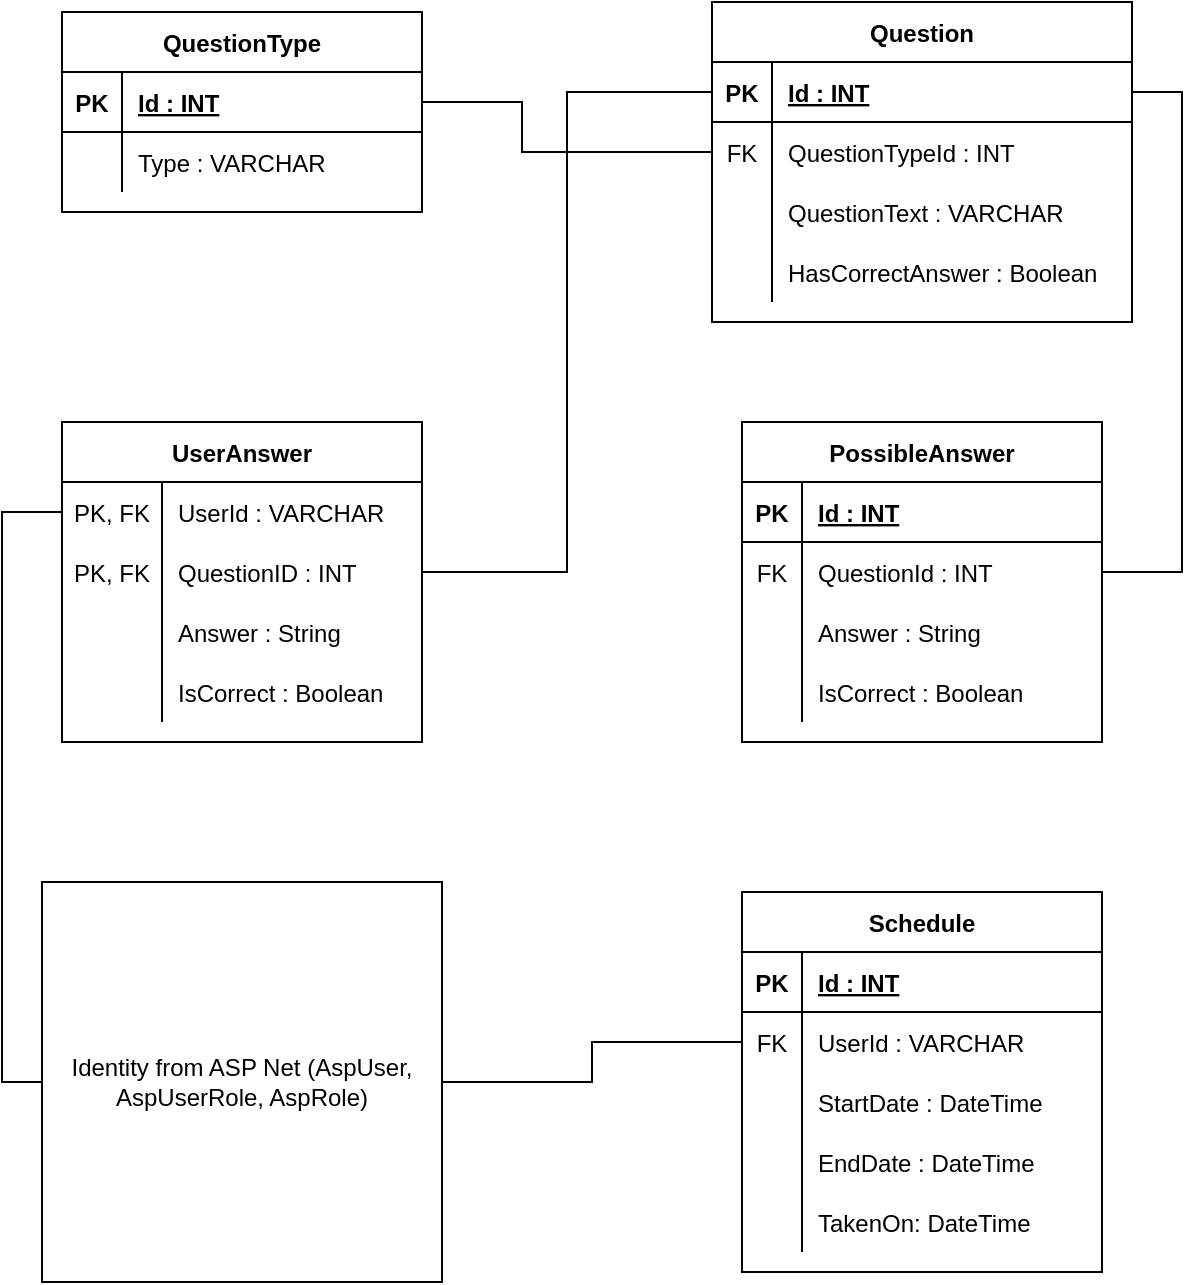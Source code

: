 <mxfile version="14.7.6" type="device"><diagram id="nD5CA9Jb3FUkpppxnkNq" name="Page-1"><mxGraphModel dx="1185" dy="662" grid="1" gridSize="10" guides="1" tooltips="1" connect="1" arrows="1" fold="1" page="1" pageScale="1" pageWidth="827" pageHeight="1169" math="0" shadow="0"><root><mxCell id="0"/><mxCell id="1" parent="0"/><mxCell id="KS8z2RFX8K7dK5yXxA58-14" value="Question" style="shape=table;startSize=30;container=1;collapsible=1;childLayout=tableLayout;fixedRows=1;rowLines=0;fontStyle=1;align=center;resizeLast=1;" parent="1" vertex="1"><mxGeometry x="405" y="110" width="210" height="160" as="geometry"/></mxCell><mxCell id="KS8z2RFX8K7dK5yXxA58-15" value="" style="shape=partialRectangle;collapsible=0;dropTarget=0;pointerEvents=0;fillColor=none;top=0;left=0;bottom=1;right=0;points=[[0,0.5],[1,0.5]];portConstraint=eastwest;" parent="KS8z2RFX8K7dK5yXxA58-14" vertex="1"><mxGeometry y="30" width="210" height="30" as="geometry"/></mxCell><mxCell id="KS8z2RFX8K7dK5yXxA58-16" value="PK" style="shape=partialRectangle;connectable=0;fillColor=none;top=0;left=0;bottom=0;right=0;fontStyle=1;overflow=hidden;" parent="KS8z2RFX8K7dK5yXxA58-15" vertex="1"><mxGeometry width="30" height="30" as="geometry"/></mxCell><mxCell id="KS8z2RFX8K7dK5yXxA58-17" value="Id : INT" style="shape=partialRectangle;connectable=0;fillColor=none;top=0;left=0;bottom=0;right=0;align=left;spacingLeft=6;fontStyle=5;overflow=hidden;" parent="KS8z2RFX8K7dK5yXxA58-15" vertex="1"><mxGeometry x="30" width="180" height="30" as="geometry"/></mxCell><mxCell id="KS8z2RFX8K7dK5yXxA58-60" value="" style="shape=partialRectangle;collapsible=0;dropTarget=0;pointerEvents=0;fillColor=none;top=0;left=0;bottom=0;right=0;points=[[0,0.5],[1,0.5]];portConstraint=eastwest;" parent="KS8z2RFX8K7dK5yXxA58-14" vertex="1"><mxGeometry y="60" width="210" height="30" as="geometry"/></mxCell><mxCell id="KS8z2RFX8K7dK5yXxA58-61" value="FK" style="shape=partialRectangle;connectable=0;fillColor=none;top=0;left=0;bottom=0;right=0;editable=1;overflow=hidden;" parent="KS8z2RFX8K7dK5yXxA58-60" vertex="1"><mxGeometry width="30" height="30" as="geometry"/></mxCell><mxCell id="KS8z2RFX8K7dK5yXxA58-62" value="QuestionTypeId : INT" style="shape=partialRectangle;connectable=0;fillColor=none;top=0;left=0;bottom=0;right=0;align=left;spacingLeft=6;overflow=hidden;" parent="KS8z2RFX8K7dK5yXxA58-60" vertex="1"><mxGeometry x="30" width="180" height="30" as="geometry"/></mxCell><mxCell id="KS8z2RFX8K7dK5yXxA58-18" value="" style="shape=partialRectangle;collapsible=0;dropTarget=0;pointerEvents=0;fillColor=none;top=0;left=0;bottom=0;right=0;points=[[0,0.5],[1,0.5]];portConstraint=eastwest;" parent="KS8z2RFX8K7dK5yXxA58-14" vertex="1"><mxGeometry y="90" width="210" height="30" as="geometry"/></mxCell><mxCell id="KS8z2RFX8K7dK5yXxA58-19" value="" style="shape=partialRectangle;connectable=0;fillColor=none;top=0;left=0;bottom=0;right=0;editable=1;overflow=hidden;" parent="KS8z2RFX8K7dK5yXxA58-18" vertex="1"><mxGeometry width="30" height="30" as="geometry"/></mxCell><mxCell id="KS8z2RFX8K7dK5yXxA58-20" value="QuestionText : VARCHAR" style="shape=partialRectangle;connectable=0;fillColor=none;top=0;left=0;bottom=0;right=0;align=left;spacingLeft=6;overflow=hidden;" parent="KS8z2RFX8K7dK5yXxA58-18" vertex="1"><mxGeometry x="30" width="180" height="30" as="geometry"/></mxCell><mxCell id="KS8z2RFX8K7dK5yXxA58-89" value="" style="shape=partialRectangle;collapsible=0;dropTarget=0;pointerEvents=0;fillColor=none;top=0;left=0;bottom=0;right=0;points=[[0,0.5],[1,0.5]];portConstraint=eastwest;" parent="KS8z2RFX8K7dK5yXxA58-14" vertex="1"><mxGeometry y="120" width="210" height="30" as="geometry"/></mxCell><mxCell id="KS8z2RFX8K7dK5yXxA58-90" value="" style="shape=partialRectangle;connectable=0;fillColor=none;top=0;left=0;bottom=0;right=0;editable=1;overflow=hidden;" parent="KS8z2RFX8K7dK5yXxA58-89" vertex="1"><mxGeometry width="30" height="30" as="geometry"/></mxCell><mxCell id="KS8z2RFX8K7dK5yXxA58-91" value="HasCorrectAnswer : Boolean" style="shape=partialRectangle;connectable=0;fillColor=none;top=0;left=0;bottom=0;right=0;align=left;spacingLeft=6;overflow=hidden;" parent="KS8z2RFX8K7dK5yXxA58-89" vertex="1"><mxGeometry x="30" width="180" height="30" as="geometry"/></mxCell><mxCell id="KS8z2RFX8K7dK5yXxA58-27" value="PossibleAnswer" style="shape=table;startSize=30;container=1;collapsible=1;childLayout=tableLayout;fixedRows=1;rowLines=0;fontStyle=1;align=center;resizeLast=1;" parent="1" vertex="1"><mxGeometry x="420" y="320" width="180" height="160" as="geometry"/></mxCell><mxCell id="KS8z2RFX8K7dK5yXxA58-28" value="" style="shape=partialRectangle;collapsible=0;dropTarget=0;pointerEvents=0;fillColor=none;top=0;left=0;bottom=1;right=0;points=[[0,0.5],[1,0.5]];portConstraint=eastwest;" parent="KS8z2RFX8K7dK5yXxA58-27" vertex="1"><mxGeometry y="30" width="180" height="30" as="geometry"/></mxCell><mxCell id="KS8z2RFX8K7dK5yXxA58-29" value="PK" style="shape=partialRectangle;connectable=0;fillColor=none;top=0;left=0;bottom=0;right=0;fontStyle=1;overflow=hidden;" parent="KS8z2RFX8K7dK5yXxA58-28" vertex="1"><mxGeometry width="30" height="30" as="geometry"/></mxCell><mxCell id="KS8z2RFX8K7dK5yXxA58-30" value="Id : INT" style="shape=partialRectangle;connectable=0;fillColor=none;top=0;left=0;bottom=0;right=0;align=left;spacingLeft=6;fontStyle=5;overflow=hidden;" parent="KS8z2RFX8K7dK5yXxA58-28" vertex="1"><mxGeometry x="30" width="150" height="30" as="geometry"/></mxCell><mxCell id="KS8z2RFX8K7dK5yXxA58-31" value="" style="shape=partialRectangle;collapsible=0;dropTarget=0;pointerEvents=0;fillColor=none;top=0;left=0;bottom=0;right=0;points=[[0,0.5],[1,0.5]];portConstraint=eastwest;" parent="KS8z2RFX8K7dK5yXxA58-27" vertex="1"><mxGeometry y="60" width="180" height="30" as="geometry"/></mxCell><mxCell id="KS8z2RFX8K7dK5yXxA58-32" value="FK" style="shape=partialRectangle;connectable=0;fillColor=none;top=0;left=0;bottom=0;right=0;editable=1;overflow=hidden;" parent="KS8z2RFX8K7dK5yXxA58-31" vertex="1"><mxGeometry width="30" height="30" as="geometry"/></mxCell><mxCell id="KS8z2RFX8K7dK5yXxA58-33" value="QuestionId : INT" style="shape=partialRectangle;connectable=0;fillColor=none;top=0;left=0;bottom=0;right=0;align=left;spacingLeft=6;overflow=hidden;" parent="KS8z2RFX8K7dK5yXxA58-31" vertex="1"><mxGeometry x="30" width="150" height="30" as="geometry"/></mxCell><mxCell id="KS8z2RFX8K7dK5yXxA58-37" value="" style="shape=partialRectangle;collapsible=0;dropTarget=0;pointerEvents=0;fillColor=none;top=0;left=0;bottom=0;right=0;points=[[0,0.5],[1,0.5]];portConstraint=eastwest;" parent="KS8z2RFX8K7dK5yXxA58-27" vertex="1"><mxGeometry y="90" width="180" height="30" as="geometry"/></mxCell><mxCell id="KS8z2RFX8K7dK5yXxA58-38" value="" style="shape=partialRectangle;connectable=0;fillColor=none;top=0;left=0;bottom=0;right=0;editable=1;overflow=hidden;" parent="KS8z2RFX8K7dK5yXxA58-37" vertex="1"><mxGeometry width="30" height="30" as="geometry"/></mxCell><mxCell id="KS8z2RFX8K7dK5yXxA58-39" value="Answer : String" style="shape=partialRectangle;connectable=0;fillColor=none;top=0;left=0;bottom=0;right=0;align=left;spacingLeft=6;overflow=hidden;" parent="KS8z2RFX8K7dK5yXxA58-37" vertex="1"><mxGeometry x="30" width="150" height="30" as="geometry"/></mxCell><mxCell id="KS8z2RFX8K7dK5yXxA58-68" value="" style="shape=partialRectangle;collapsible=0;dropTarget=0;pointerEvents=0;fillColor=none;top=0;left=0;bottom=0;right=0;points=[[0,0.5],[1,0.5]];portConstraint=eastwest;" parent="KS8z2RFX8K7dK5yXxA58-27" vertex="1"><mxGeometry y="120" width="180" height="30" as="geometry"/></mxCell><mxCell id="KS8z2RFX8K7dK5yXxA58-69" value="" style="shape=partialRectangle;connectable=0;fillColor=none;top=0;left=0;bottom=0;right=0;editable=1;overflow=hidden;" parent="KS8z2RFX8K7dK5yXxA58-68" vertex="1"><mxGeometry width="30" height="30" as="geometry"/></mxCell><mxCell id="KS8z2RFX8K7dK5yXxA58-70" value="IsCorrect : Boolean" style="shape=partialRectangle;connectable=0;fillColor=none;top=0;left=0;bottom=0;right=0;align=left;spacingLeft=6;overflow=hidden;" parent="KS8z2RFX8K7dK5yXxA58-68" vertex="1"><mxGeometry x="30" width="150" height="30" as="geometry"/></mxCell><mxCell id="KS8z2RFX8K7dK5yXxA58-40" value="UserAnswer" style="shape=table;startSize=30;container=1;collapsible=1;childLayout=tableLayout;fixedRows=1;rowLines=0;fontStyle=1;align=center;resizeLast=1;" parent="1" vertex="1"><mxGeometry x="80" y="320" width="180" height="160" as="geometry"/></mxCell><mxCell id="KS8z2RFX8K7dK5yXxA58-44" value="" style="shape=partialRectangle;collapsible=0;dropTarget=0;pointerEvents=0;fillColor=none;top=0;left=0;bottom=0;right=0;points=[[0,0.5],[1,0.5]];portConstraint=eastwest;" parent="KS8z2RFX8K7dK5yXxA58-40" vertex="1"><mxGeometry y="30" width="180" height="30" as="geometry"/></mxCell><mxCell id="KS8z2RFX8K7dK5yXxA58-45" value="PK, FK" style="shape=partialRectangle;connectable=0;fillColor=none;top=0;left=0;bottom=0;right=0;editable=1;overflow=hidden;" parent="KS8z2RFX8K7dK5yXxA58-44" vertex="1"><mxGeometry width="50" height="30" as="geometry"/></mxCell><mxCell id="KS8z2RFX8K7dK5yXxA58-46" value="UserId : VARCHAR" style="shape=partialRectangle;connectable=0;fillColor=none;top=0;left=0;bottom=0;right=0;align=left;spacingLeft=6;overflow=hidden;" parent="KS8z2RFX8K7dK5yXxA58-44" vertex="1"><mxGeometry x="50" width="130" height="30" as="geometry"/></mxCell><mxCell id="KS8z2RFX8K7dK5yXxA58-95" value="" style="shape=partialRectangle;collapsible=0;dropTarget=0;pointerEvents=0;fillColor=none;top=0;left=0;bottom=0;right=0;points=[[0,0.5],[1,0.5]];portConstraint=eastwest;" parent="KS8z2RFX8K7dK5yXxA58-40" vertex="1"><mxGeometry y="60" width="180" height="30" as="geometry"/></mxCell><mxCell id="KS8z2RFX8K7dK5yXxA58-96" value="PK, FK" style="shape=partialRectangle;connectable=0;fillColor=none;top=0;left=0;bottom=0;right=0;editable=1;overflow=hidden;" parent="KS8z2RFX8K7dK5yXxA58-95" vertex="1"><mxGeometry width="50" height="30" as="geometry"/></mxCell><mxCell id="KS8z2RFX8K7dK5yXxA58-97" value="QuestionID : INT" style="shape=partialRectangle;connectable=0;fillColor=none;top=0;left=0;bottom=0;right=0;align=left;spacingLeft=6;overflow=hidden;" parent="KS8z2RFX8K7dK5yXxA58-95" vertex="1"><mxGeometry x="50" width="130" height="30" as="geometry"/></mxCell><mxCell id="KS8z2RFX8K7dK5yXxA58-92" value="" style="shape=partialRectangle;collapsible=0;dropTarget=0;pointerEvents=0;fillColor=none;top=0;left=0;bottom=0;right=0;points=[[0,0.5],[1,0.5]];portConstraint=eastwest;" parent="KS8z2RFX8K7dK5yXxA58-40" vertex="1"><mxGeometry y="90" width="180" height="30" as="geometry"/></mxCell><mxCell id="KS8z2RFX8K7dK5yXxA58-93" value="" style="shape=partialRectangle;connectable=0;fillColor=none;top=0;left=0;bottom=0;right=0;editable=1;overflow=hidden;" parent="KS8z2RFX8K7dK5yXxA58-92" vertex="1"><mxGeometry width="50" height="30" as="geometry"/></mxCell><mxCell id="KS8z2RFX8K7dK5yXxA58-94" value="Answer : String" style="shape=partialRectangle;connectable=0;fillColor=none;top=0;left=0;bottom=0;right=0;align=left;spacingLeft=6;overflow=hidden;" parent="KS8z2RFX8K7dK5yXxA58-92" vertex="1"><mxGeometry x="50" width="130" height="30" as="geometry"/></mxCell><mxCell id="KS8z2RFX8K7dK5yXxA58-111" value="" style="shape=partialRectangle;collapsible=0;dropTarget=0;pointerEvents=0;fillColor=none;top=0;left=0;bottom=0;right=0;points=[[0,0.5],[1,0.5]];portConstraint=eastwest;" parent="KS8z2RFX8K7dK5yXxA58-40" vertex="1"><mxGeometry y="120" width="180" height="30" as="geometry"/></mxCell><mxCell id="KS8z2RFX8K7dK5yXxA58-112" value="" style="shape=partialRectangle;connectable=0;fillColor=none;top=0;left=0;bottom=0;right=0;editable=1;overflow=hidden;" parent="KS8z2RFX8K7dK5yXxA58-111" vertex="1"><mxGeometry width="50" height="30" as="geometry"/></mxCell><mxCell id="KS8z2RFX8K7dK5yXxA58-113" value="IsCorrect : Boolean" style="shape=partialRectangle;connectable=0;fillColor=none;top=0;left=0;bottom=0;right=0;align=left;spacingLeft=6;overflow=hidden;" parent="KS8z2RFX8K7dK5yXxA58-111" vertex="1"><mxGeometry x="50" width="130" height="30" as="geometry"/></mxCell><mxCell id="KS8z2RFX8K7dK5yXxA58-53" value="QuestionType" style="shape=table;startSize=30;container=1;collapsible=1;childLayout=tableLayout;fixedRows=1;rowLines=0;fontStyle=1;align=center;resizeLast=1;" parent="1" vertex="1"><mxGeometry x="80" y="115" width="180" height="100" as="geometry"/></mxCell><mxCell id="KS8z2RFX8K7dK5yXxA58-54" value="" style="shape=partialRectangle;collapsible=0;dropTarget=0;pointerEvents=0;fillColor=none;top=0;left=0;bottom=1;right=0;points=[[0,0.5],[1,0.5]];portConstraint=eastwest;" parent="KS8z2RFX8K7dK5yXxA58-53" vertex="1"><mxGeometry y="30" width="180" height="30" as="geometry"/></mxCell><mxCell id="KS8z2RFX8K7dK5yXxA58-55" value="PK" style="shape=partialRectangle;connectable=0;fillColor=none;top=0;left=0;bottom=0;right=0;fontStyle=1;overflow=hidden;" parent="KS8z2RFX8K7dK5yXxA58-54" vertex="1"><mxGeometry width="30" height="30" as="geometry"/></mxCell><mxCell id="KS8z2RFX8K7dK5yXxA58-56" value="Id : INT" style="shape=partialRectangle;connectable=0;fillColor=none;top=0;left=0;bottom=0;right=0;align=left;spacingLeft=6;fontStyle=5;overflow=hidden;" parent="KS8z2RFX8K7dK5yXxA58-54" vertex="1"><mxGeometry x="30" width="150" height="30" as="geometry"/></mxCell><mxCell id="KS8z2RFX8K7dK5yXxA58-57" value="" style="shape=partialRectangle;collapsible=0;dropTarget=0;pointerEvents=0;fillColor=none;top=0;left=0;bottom=0;right=0;points=[[0,0.5],[1,0.5]];portConstraint=eastwest;" parent="KS8z2RFX8K7dK5yXxA58-53" vertex="1"><mxGeometry y="60" width="180" height="30" as="geometry"/></mxCell><mxCell id="KS8z2RFX8K7dK5yXxA58-58" value="" style="shape=partialRectangle;connectable=0;fillColor=none;top=0;left=0;bottom=0;right=0;editable=1;overflow=hidden;" parent="KS8z2RFX8K7dK5yXxA58-57" vertex="1"><mxGeometry width="30" height="30" as="geometry"/></mxCell><mxCell id="KS8z2RFX8K7dK5yXxA58-59" value="Type : VARCHAR" style="shape=partialRectangle;connectable=0;fillColor=none;top=0;left=0;bottom=0;right=0;align=left;spacingLeft=6;overflow=hidden;" parent="KS8z2RFX8K7dK5yXxA58-57" vertex="1"><mxGeometry x="30" width="150" height="30" as="geometry"/></mxCell><mxCell id="KS8z2RFX8K7dK5yXxA58-98" value="Schedule" style="shape=table;startSize=30;container=1;collapsible=1;childLayout=tableLayout;fixedRows=1;rowLines=0;fontStyle=1;align=center;resizeLast=1;" parent="1" vertex="1"><mxGeometry x="420" y="555" width="180" height="190" as="geometry"/></mxCell><mxCell id="KS8z2RFX8K7dK5yXxA58-99" value="" style="shape=partialRectangle;collapsible=0;dropTarget=0;pointerEvents=0;fillColor=none;top=0;left=0;bottom=1;right=0;points=[[0,0.5],[1,0.5]];portConstraint=eastwest;" parent="KS8z2RFX8K7dK5yXxA58-98" vertex="1"><mxGeometry y="30" width="180" height="30" as="geometry"/></mxCell><mxCell id="KS8z2RFX8K7dK5yXxA58-100" value="PK" style="shape=partialRectangle;connectable=0;fillColor=none;top=0;left=0;bottom=0;right=0;fontStyle=1;overflow=hidden;" parent="KS8z2RFX8K7dK5yXxA58-99" vertex="1"><mxGeometry width="30" height="30" as="geometry"/></mxCell><mxCell id="KS8z2RFX8K7dK5yXxA58-101" value="Id : INT" style="shape=partialRectangle;connectable=0;fillColor=none;top=0;left=0;bottom=0;right=0;align=left;spacingLeft=6;fontStyle=5;overflow=hidden;" parent="KS8z2RFX8K7dK5yXxA58-99" vertex="1"><mxGeometry x="30" width="150" height="30" as="geometry"/></mxCell><mxCell id="KS8z2RFX8K7dK5yXxA58-102" value="" style="shape=partialRectangle;collapsible=0;dropTarget=0;pointerEvents=0;fillColor=none;top=0;left=0;bottom=0;right=0;points=[[0,0.5],[1,0.5]];portConstraint=eastwest;" parent="KS8z2RFX8K7dK5yXxA58-98" vertex="1"><mxGeometry y="60" width="180" height="30" as="geometry"/></mxCell><mxCell id="KS8z2RFX8K7dK5yXxA58-103" value="FK" style="shape=partialRectangle;connectable=0;fillColor=none;top=0;left=0;bottom=0;right=0;editable=1;overflow=hidden;" parent="KS8z2RFX8K7dK5yXxA58-102" vertex="1"><mxGeometry width="30" height="30" as="geometry"/></mxCell><mxCell id="KS8z2RFX8K7dK5yXxA58-104" value="UserId : VARCHAR" style="shape=partialRectangle;connectable=0;fillColor=none;top=0;left=0;bottom=0;right=0;align=left;spacingLeft=6;overflow=hidden;" parent="KS8z2RFX8K7dK5yXxA58-102" vertex="1"><mxGeometry x="30" width="150" height="30" as="geometry"/></mxCell><mxCell id="KS8z2RFX8K7dK5yXxA58-105" value="" style="shape=partialRectangle;collapsible=0;dropTarget=0;pointerEvents=0;fillColor=none;top=0;left=0;bottom=0;right=0;points=[[0,0.5],[1,0.5]];portConstraint=eastwest;" parent="KS8z2RFX8K7dK5yXxA58-98" vertex="1"><mxGeometry y="90" width="180" height="30" as="geometry"/></mxCell><mxCell id="KS8z2RFX8K7dK5yXxA58-106" value="" style="shape=partialRectangle;connectable=0;fillColor=none;top=0;left=0;bottom=0;right=0;editable=1;overflow=hidden;" parent="KS8z2RFX8K7dK5yXxA58-105" vertex="1"><mxGeometry width="30" height="30" as="geometry"/></mxCell><mxCell id="KS8z2RFX8K7dK5yXxA58-107" value="StartDate : DateTime" style="shape=partialRectangle;connectable=0;fillColor=none;top=0;left=0;bottom=0;right=0;align=left;spacingLeft=6;overflow=hidden;" parent="KS8z2RFX8K7dK5yXxA58-105" vertex="1"><mxGeometry x="30" width="150" height="30" as="geometry"/></mxCell><mxCell id="jZgz_n5PEFvYGQ1Nrax3-1" value="" style="shape=partialRectangle;collapsible=0;dropTarget=0;pointerEvents=0;fillColor=none;top=0;left=0;bottom=0;right=0;points=[[0,0.5],[1,0.5]];portConstraint=eastwest;" vertex="1" parent="KS8z2RFX8K7dK5yXxA58-98"><mxGeometry y="120" width="180" height="30" as="geometry"/></mxCell><mxCell id="jZgz_n5PEFvYGQ1Nrax3-2" value="" style="shape=partialRectangle;connectable=0;fillColor=none;top=0;left=0;bottom=0;right=0;editable=1;overflow=hidden;" vertex="1" parent="jZgz_n5PEFvYGQ1Nrax3-1"><mxGeometry width="30" height="30" as="geometry"/></mxCell><mxCell id="jZgz_n5PEFvYGQ1Nrax3-3" value="EndDate : DateTime" style="shape=partialRectangle;connectable=0;fillColor=none;top=0;left=0;bottom=0;right=0;align=left;spacingLeft=6;overflow=hidden;" vertex="1" parent="jZgz_n5PEFvYGQ1Nrax3-1"><mxGeometry x="30" width="150" height="30" as="geometry"/></mxCell><mxCell id="jZgz_n5PEFvYGQ1Nrax3-4" value="" style="shape=partialRectangle;collapsible=0;dropTarget=0;pointerEvents=0;fillColor=none;top=0;left=0;bottom=0;right=0;points=[[0,0.5],[1,0.5]];portConstraint=eastwest;" vertex="1" parent="KS8z2RFX8K7dK5yXxA58-98"><mxGeometry y="150" width="180" height="30" as="geometry"/></mxCell><mxCell id="jZgz_n5PEFvYGQ1Nrax3-5" value="" style="shape=partialRectangle;connectable=0;fillColor=none;top=0;left=0;bottom=0;right=0;editable=1;overflow=hidden;" vertex="1" parent="jZgz_n5PEFvYGQ1Nrax3-4"><mxGeometry width="30" height="30" as="geometry"/></mxCell><mxCell id="jZgz_n5PEFvYGQ1Nrax3-6" value="TakenOn: DateTime" style="shape=partialRectangle;connectable=0;fillColor=none;top=0;left=0;bottom=0;right=0;align=left;spacingLeft=6;overflow=hidden;" vertex="1" parent="jZgz_n5PEFvYGQ1Nrax3-4"><mxGeometry x="30" width="150" height="30" as="geometry"/></mxCell><mxCell id="jZgz_n5PEFvYGQ1Nrax3-7" value="Identity from ASP Net (AspUser, AspUserRole, AspRole)" style="whiteSpace=wrap;html=1;aspect=fixed;" vertex="1" parent="1"><mxGeometry x="70" y="550" width="200" height="200" as="geometry"/></mxCell><mxCell id="jZgz_n5PEFvYGQ1Nrax3-8" style="edgeStyle=orthogonalEdgeStyle;rounded=0;orthogonalLoop=1;jettySize=auto;html=1;exitX=0;exitY=0.5;exitDx=0;exitDy=0;entryX=0;entryY=0.5;entryDx=0;entryDy=0;endArrow=none;endFill=0;" edge="1" parent="1" source="KS8z2RFX8K7dK5yXxA58-44" target="jZgz_n5PEFvYGQ1Nrax3-7"><mxGeometry relative="1" as="geometry"><Array as="points"><mxPoint x="50" y="365"/><mxPoint x="50" y="650"/></Array></mxGeometry></mxCell><mxCell id="jZgz_n5PEFvYGQ1Nrax3-9" style="edgeStyle=orthogonalEdgeStyle;rounded=0;orthogonalLoop=1;jettySize=auto;html=1;exitX=0;exitY=0.5;exitDx=0;exitDy=0;endArrow=none;endFill=0;" edge="1" parent="1" source="KS8z2RFX8K7dK5yXxA58-102" target="jZgz_n5PEFvYGQ1Nrax3-7"><mxGeometry relative="1" as="geometry"/></mxCell><mxCell id="jZgz_n5PEFvYGQ1Nrax3-12" style="edgeStyle=orthogonalEdgeStyle;rounded=0;orthogonalLoop=1;jettySize=auto;html=1;exitX=1;exitY=0.5;exitDx=0;exitDy=0;entryX=0;entryY=0.5;entryDx=0;entryDy=0;endArrow=none;endFill=0;" edge="1" parent="1" source="KS8z2RFX8K7dK5yXxA58-95" target="KS8z2RFX8K7dK5yXxA58-15"><mxGeometry relative="1" as="geometry"/></mxCell><mxCell id="jZgz_n5PEFvYGQ1Nrax3-13" style="edgeStyle=orthogonalEdgeStyle;rounded=0;orthogonalLoop=1;jettySize=auto;html=1;exitX=1;exitY=0.5;exitDx=0;exitDy=0;entryX=1;entryY=0.5;entryDx=0;entryDy=0;endArrow=none;endFill=0;" edge="1" parent="1" source="KS8z2RFX8K7dK5yXxA58-31" target="KS8z2RFX8K7dK5yXxA58-15"><mxGeometry relative="1" as="geometry"><Array as="points"><mxPoint x="640" y="395"/><mxPoint x="640" y="155"/></Array></mxGeometry></mxCell><mxCell id="jZgz_n5PEFvYGQ1Nrax3-14" style="edgeStyle=orthogonalEdgeStyle;rounded=0;orthogonalLoop=1;jettySize=auto;html=1;exitX=1;exitY=0.5;exitDx=0;exitDy=0;entryX=0;entryY=0.5;entryDx=0;entryDy=0;endArrow=none;endFill=0;" edge="1" parent="1" source="KS8z2RFX8K7dK5yXxA58-54" target="KS8z2RFX8K7dK5yXxA58-60"><mxGeometry relative="1" as="geometry"><Array as="points"><mxPoint x="310" y="160"/><mxPoint x="310" y="185"/></Array></mxGeometry></mxCell></root></mxGraphModel></diagram></mxfile>